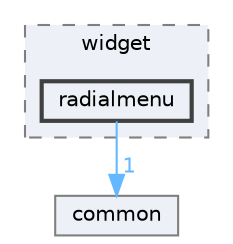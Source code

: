 digraph "C:/microchip/harmony3/gfx/middleware/legato/library/src/gfx/legato/widget/radialmenu"
{
 // INTERACTIVE_SVG=YES
 // LATEX_PDF_SIZE
  bgcolor="transparent";
  edge [fontname=Helvetica,fontsize=10,labelfontname=Helvetica,labelfontsize=10];
  node [fontname=Helvetica,fontsize=10,shape=box,height=0.2,width=0.4];
  compound=true
  subgraph clusterdir_139e39c2cbbb9c4d4856e374ea12d038 {
    graph [ bgcolor="#edf0f7", pencolor="grey50", label="widget", fontname=Helvetica,fontsize=10 style="filled,dashed", URL="dir_139e39c2cbbb9c4d4856e374ea12d038.html",tooltip=""]
  dir_a79b2a24eee33de41506757f3dbffa81 [label="radialmenu", fillcolor="#edf0f7", color="grey25", style="filled,bold", URL="dir_a79b2a24eee33de41506757f3dbffa81.html",tooltip=""];
  }
  dir_b3f224f181338695a4734ca3080f2eb5 [label="common", fillcolor="#edf0f7", color="grey50", style="filled", URL="dir_b3f224f181338695a4734ca3080f2eb5.html",tooltip=""];
  dir_a79b2a24eee33de41506757f3dbffa81->dir_b3f224f181338695a4734ca3080f2eb5 [headlabel="1", labeldistance=1.5 headhref="dir_000087_000011.html" color="steelblue1" fontcolor="steelblue1"];
}
